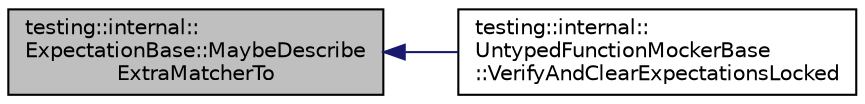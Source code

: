 digraph "testing::internal::ExpectationBase::MaybeDescribeExtraMatcherTo"
{
  edge [fontname="Helvetica",fontsize="10",labelfontname="Helvetica",labelfontsize="10"];
  node [fontname="Helvetica",fontsize="10",shape=record];
  rankdir="LR";
  Node146 [label="testing::internal::\lExpectationBase::MaybeDescribe\lExtraMatcherTo",height=0.2,width=0.4,color="black", fillcolor="grey75", style="filled", fontcolor="black"];
  Node146 -> Node147 [dir="back",color="midnightblue",fontsize="10",style="solid",fontname="Helvetica"];
  Node147 [label="testing::internal::\lUntypedFunctionMockerBase\l::VerifyAndClearExpectationsLocked",height=0.2,width=0.4,color="black", fillcolor="white", style="filled",URL="$d3/d5f/classtesting_1_1internal_1_1_untyped_function_mocker_base.html#a3f1d62a1662a3daa2895b3af963be269"];
}
